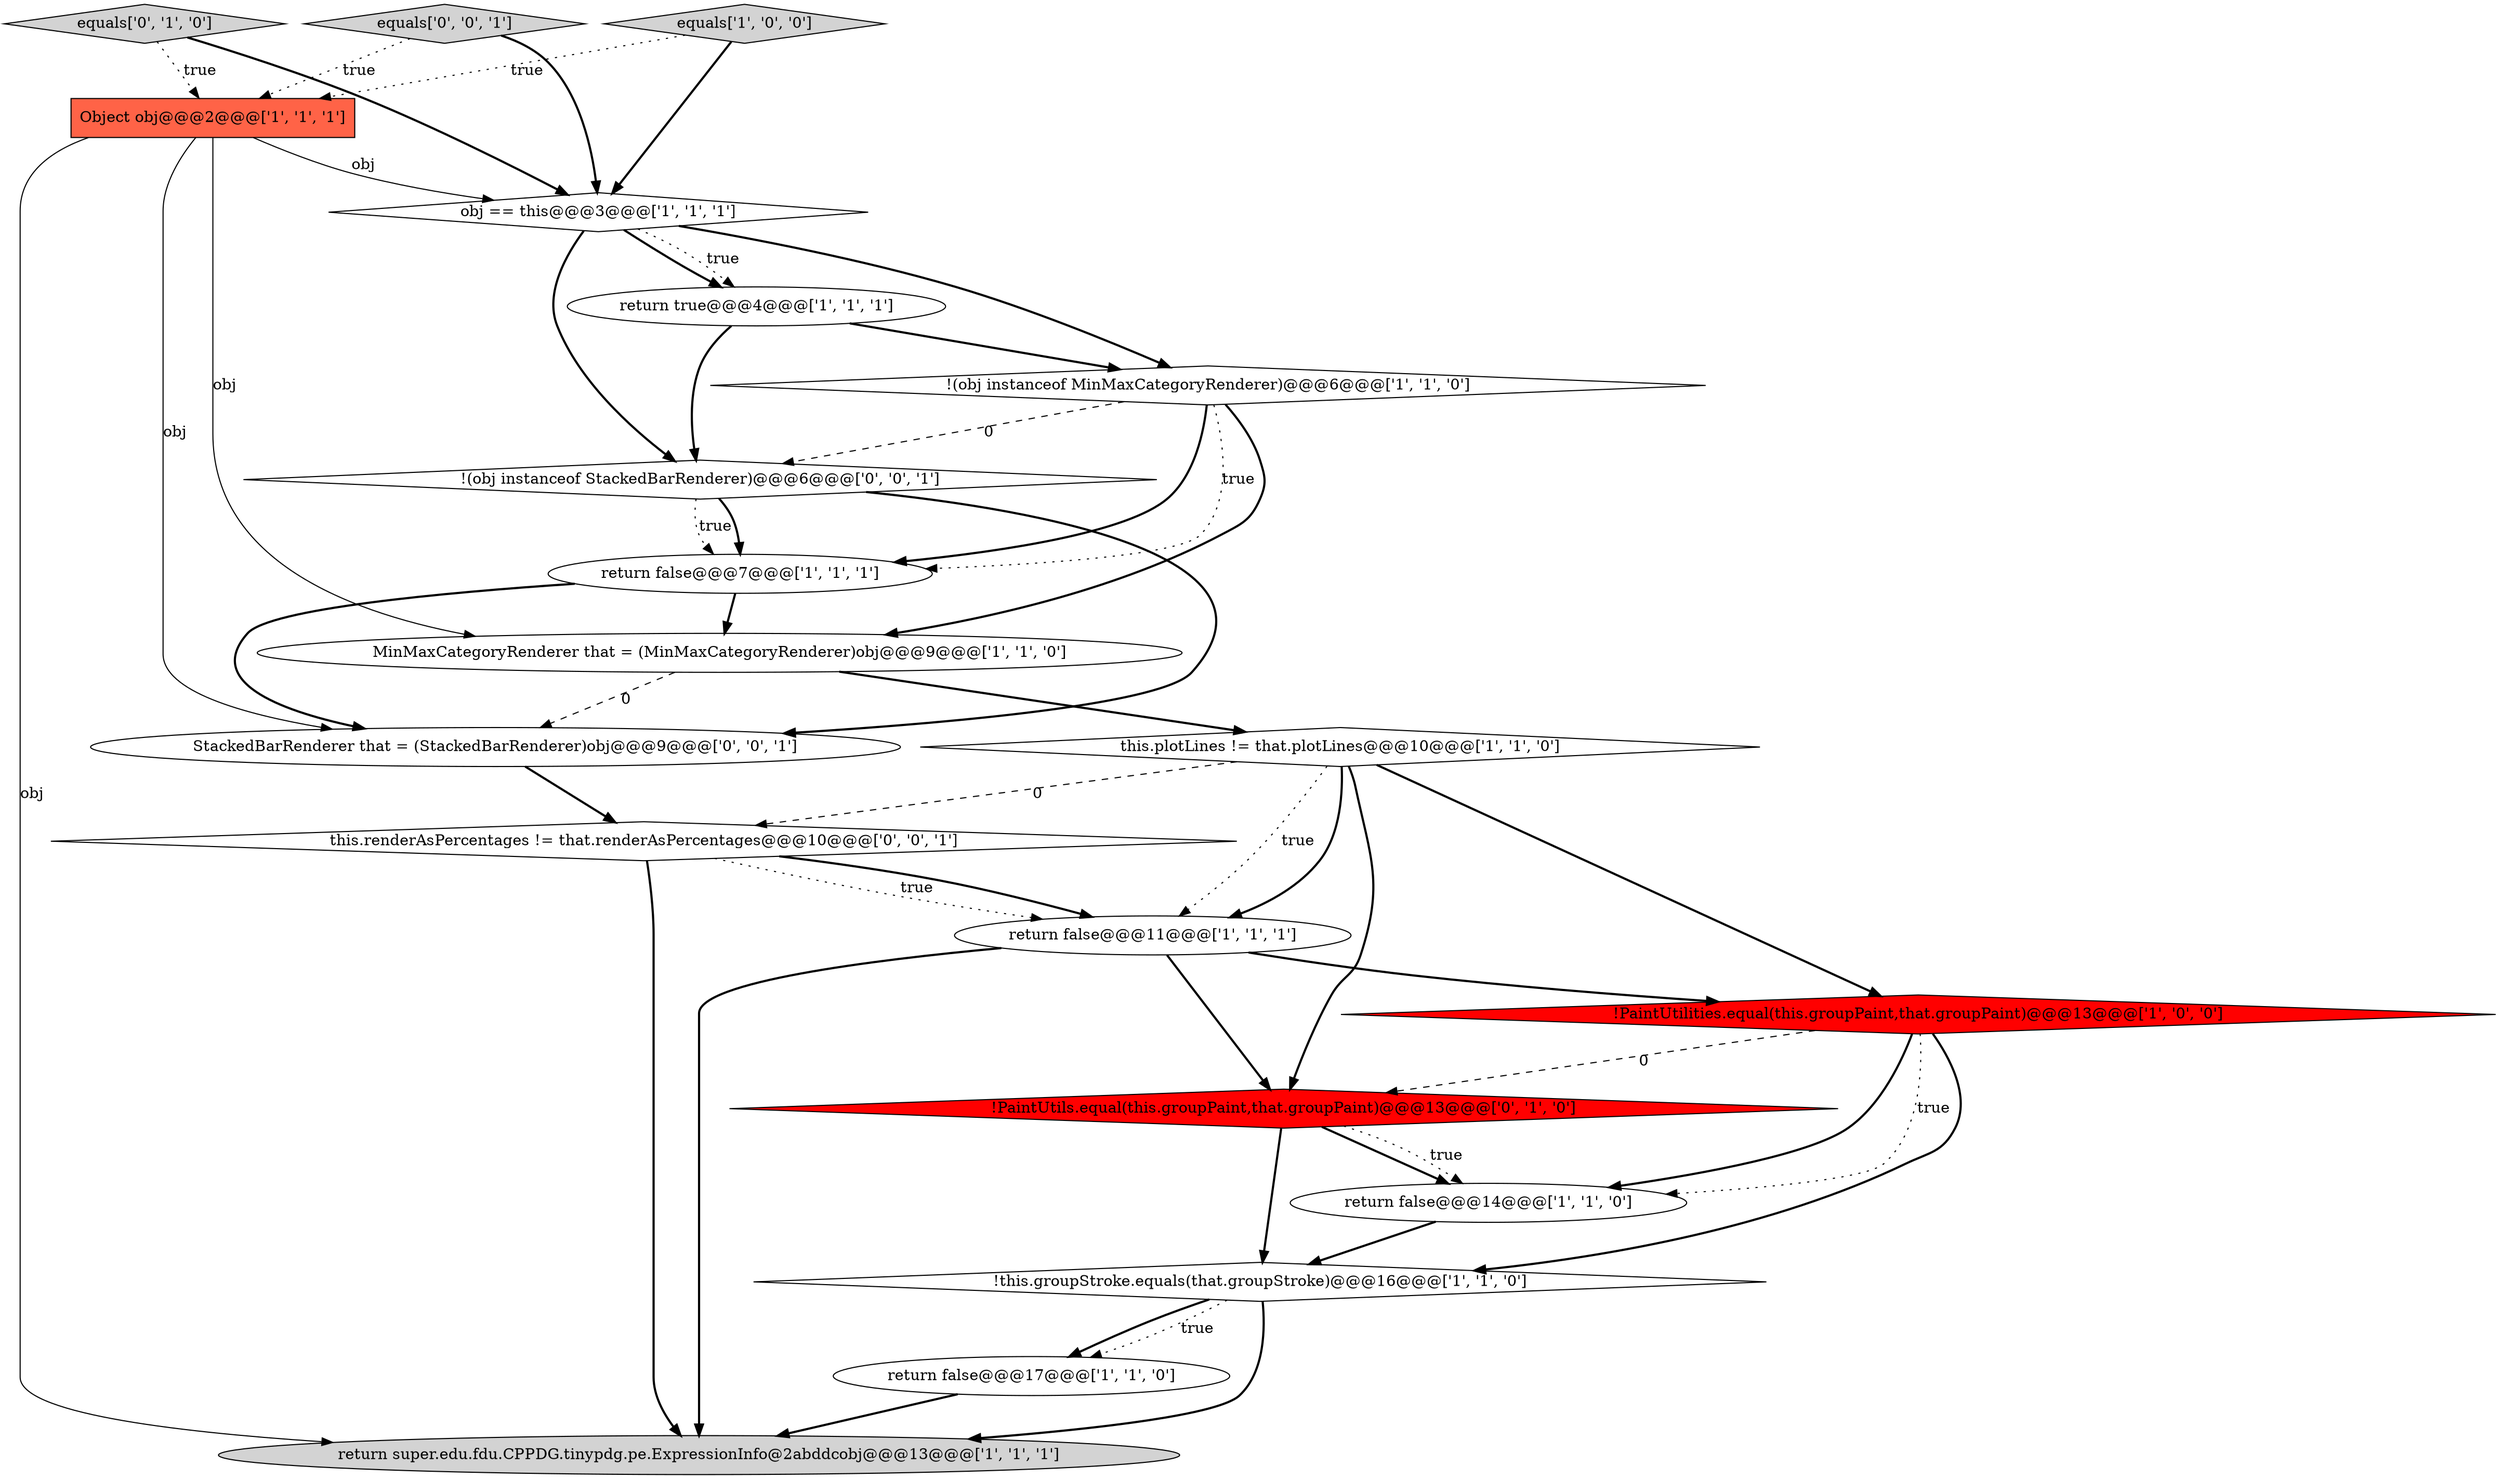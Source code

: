 digraph {
1 [style = filled, label = "this.plotLines != that.plotLines@@@10@@@['1', '1', '0']", fillcolor = white, shape = diamond image = "AAA0AAABBB1BBB"];
5 [style = filled, label = "Object obj@@@2@@@['1', '1', '1']", fillcolor = tomato, shape = box image = "AAA0AAABBB1BBB"];
12 [style = filled, label = "return false@@@17@@@['1', '1', '0']", fillcolor = white, shape = ellipse image = "AAA0AAABBB1BBB"];
19 [style = filled, label = "this.renderAsPercentages != that.renderAsPercentages@@@10@@@['0', '0', '1']", fillcolor = white, shape = diamond image = "AAA0AAABBB3BBB"];
0 [style = filled, label = "equals['1', '0', '0']", fillcolor = lightgray, shape = diamond image = "AAA0AAABBB1BBB"];
8 [style = filled, label = "!PaintUtilities.equal(this.groupPaint,that.groupPaint)@@@13@@@['1', '0', '0']", fillcolor = red, shape = diamond image = "AAA1AAABBB1BBB"];
11 [style = filled, label = "return false@@@11@@@['1', '1', '1']", fillcolor = white, shape = ellipse image = "AAA0AAABBB1BBB"];
6 [style = filled, label = "return true@@@4@@@['1', '1', '1']", fillcolor = white, shape = ellipse image = "AAA0AAABBB1BBB"];
9 [style = filled, label = "return false@@@7@@@['1', '1', '1']", fillcolor = white, shape = ellipse image = "AAA0AAABBB1BBB"];
13 [style = filled, label = "return false@@@14@@@['1', '1', '0']", fillcolor = white, shape = ellipse image = "AAA0AAABBB1BBB"];
15 [style = filled, label = "!PaintUtils.equal(this.groupPaint,that.groupPaint)@@@13@@@['0', '1', '0']", fillcolor = red, shape = diamond image = "AAA1AAABBB2BBB"];
10 [style = filled, label = "MinMaxCategoryRenderer that = (MinMaxCategoryRenderer)obj@@@9@@@['1', '1', '0']", fillcolor = white, shape = ellipse image = "AAA0AAABBB1BBB"];
16 [style = filled, label = "!(obj instanceof StackedBarRenderer)@@@6@@@['0', '0', '1']", fillcolor = white, shape = diamond image = "AAA0AAABBB3BBB"];
4 [style = filled, label = "!this.groupStroke.equals(that.groupStroke)@@@16@@@['1', '1', '0']", fillcolor = white, shape = diamond image = "AAA0AAABBB1BBB"];
18 [style = filled, label = "equals['0', '0', '1']", fillcolor = lightgray, shape = diamond image = "AAA0AAABBB3BBB"];
3 [style = filled, label = "obj == this@@@3@@@['1', '1', '1']", fillcolor = white, shape = diamond image = "AAA0AAABBB1BBB"];
14 [style = filled, label = "equals['0', '1', '0']", fillcolor = lightgray, shape = diamond image = "AAA0AAABBB2BBB"];
17 [style = filled, label = "StackedBarRenderer that = (StackedBarRenderer)obj@@@9@@@['0', '0', '1']", fillcolor = white, shape = ellipse image = "AAA0AAABBB3BBB"];
7 [style = filled, label = "!(obj instanceof MinMaxCategoryRenderer)@@@6@@@['1', '1', '0']", fillcolor = white, shape = diamond image = "AAA0AAABBB1BBB"];
2 [style = filled, label = "return super.edu.fdu.CPPDG.tinypdg.pe.ExpressionInfo@2abddcobj@@@13@@@['1', '1', '1']", fillcolor = lightgray, shape = ellipse image = "AAA0AAABBB1BBB"];
0->3 [style = bold, label=""];
14->3 [style = bold, label=""];
18->3 [style = bold, label=""];
16->9 [style = dotted, label="true"];
15->13 [style = bold, label=""];
0->5 [style = dotted, label="true"];
1->8 [style = bold, label=""];
7->10 [style = bold, label=""];
7->16 [style = dashed, label="0"];
5->10 [style = solid, label="obj"];
1->15 [style = bold, label=""];
1->11 [style = dotted, label="true"];
8->15 [style = dashed, label="0"];
5->2 [style = solid, label="obj"];
1->19 [style = dashed, label="0"];
3->6 [style = bold, label=""];
9->17 [style = bold, label=""];
19->11 [style = bold, label=""];
4->2 [style = bold, label=""];
16->17 [style = bold, label=""];
7->9 [style = dotted, label="true"];
9->10 [style = bold, label=""];
3->6 [style = dotted, label="true"];
3->16 [style = bold, label=""];
19->2 [style = bold, label=""];
17->19 [style = bold, label=""];
11->2 [style = bold, label=""];
11->15 [style = bold, label=""];
1->11 [style = bold, label=""];
15->13 [style = dotted, label="true"];
7->9 [style = bold, label=""];
12->2 [style = bold, label=""];
14->5 [style = dotted, label="true"];
3->7 [style = bold, label=""];
5->3 [style = solid, label="obj"];
6->16 [style = bold, label=""];
19->11 [style = dotted, label="true"];
15->4 [style = bold, label=""];
10->17 [style = dashed, label="0"];
4->12 [style = bold, label=""];
5->17 [style = solid, label="obj"];
11->8 [style = bold, label=""];
18->5 [style = dotted, label="true"];
8->13 [style = dotted, label="true"];
8->4 [style = bold, label=""];
6->7 [style = bold, label=""];
4->12 [style = dotted, label="true"];
10->1 [style = bold, label=""];
16->9 [style = bold, label=""];
8->13 [style = bold, label=""];
13->4 [style = bold, label=""];
}
